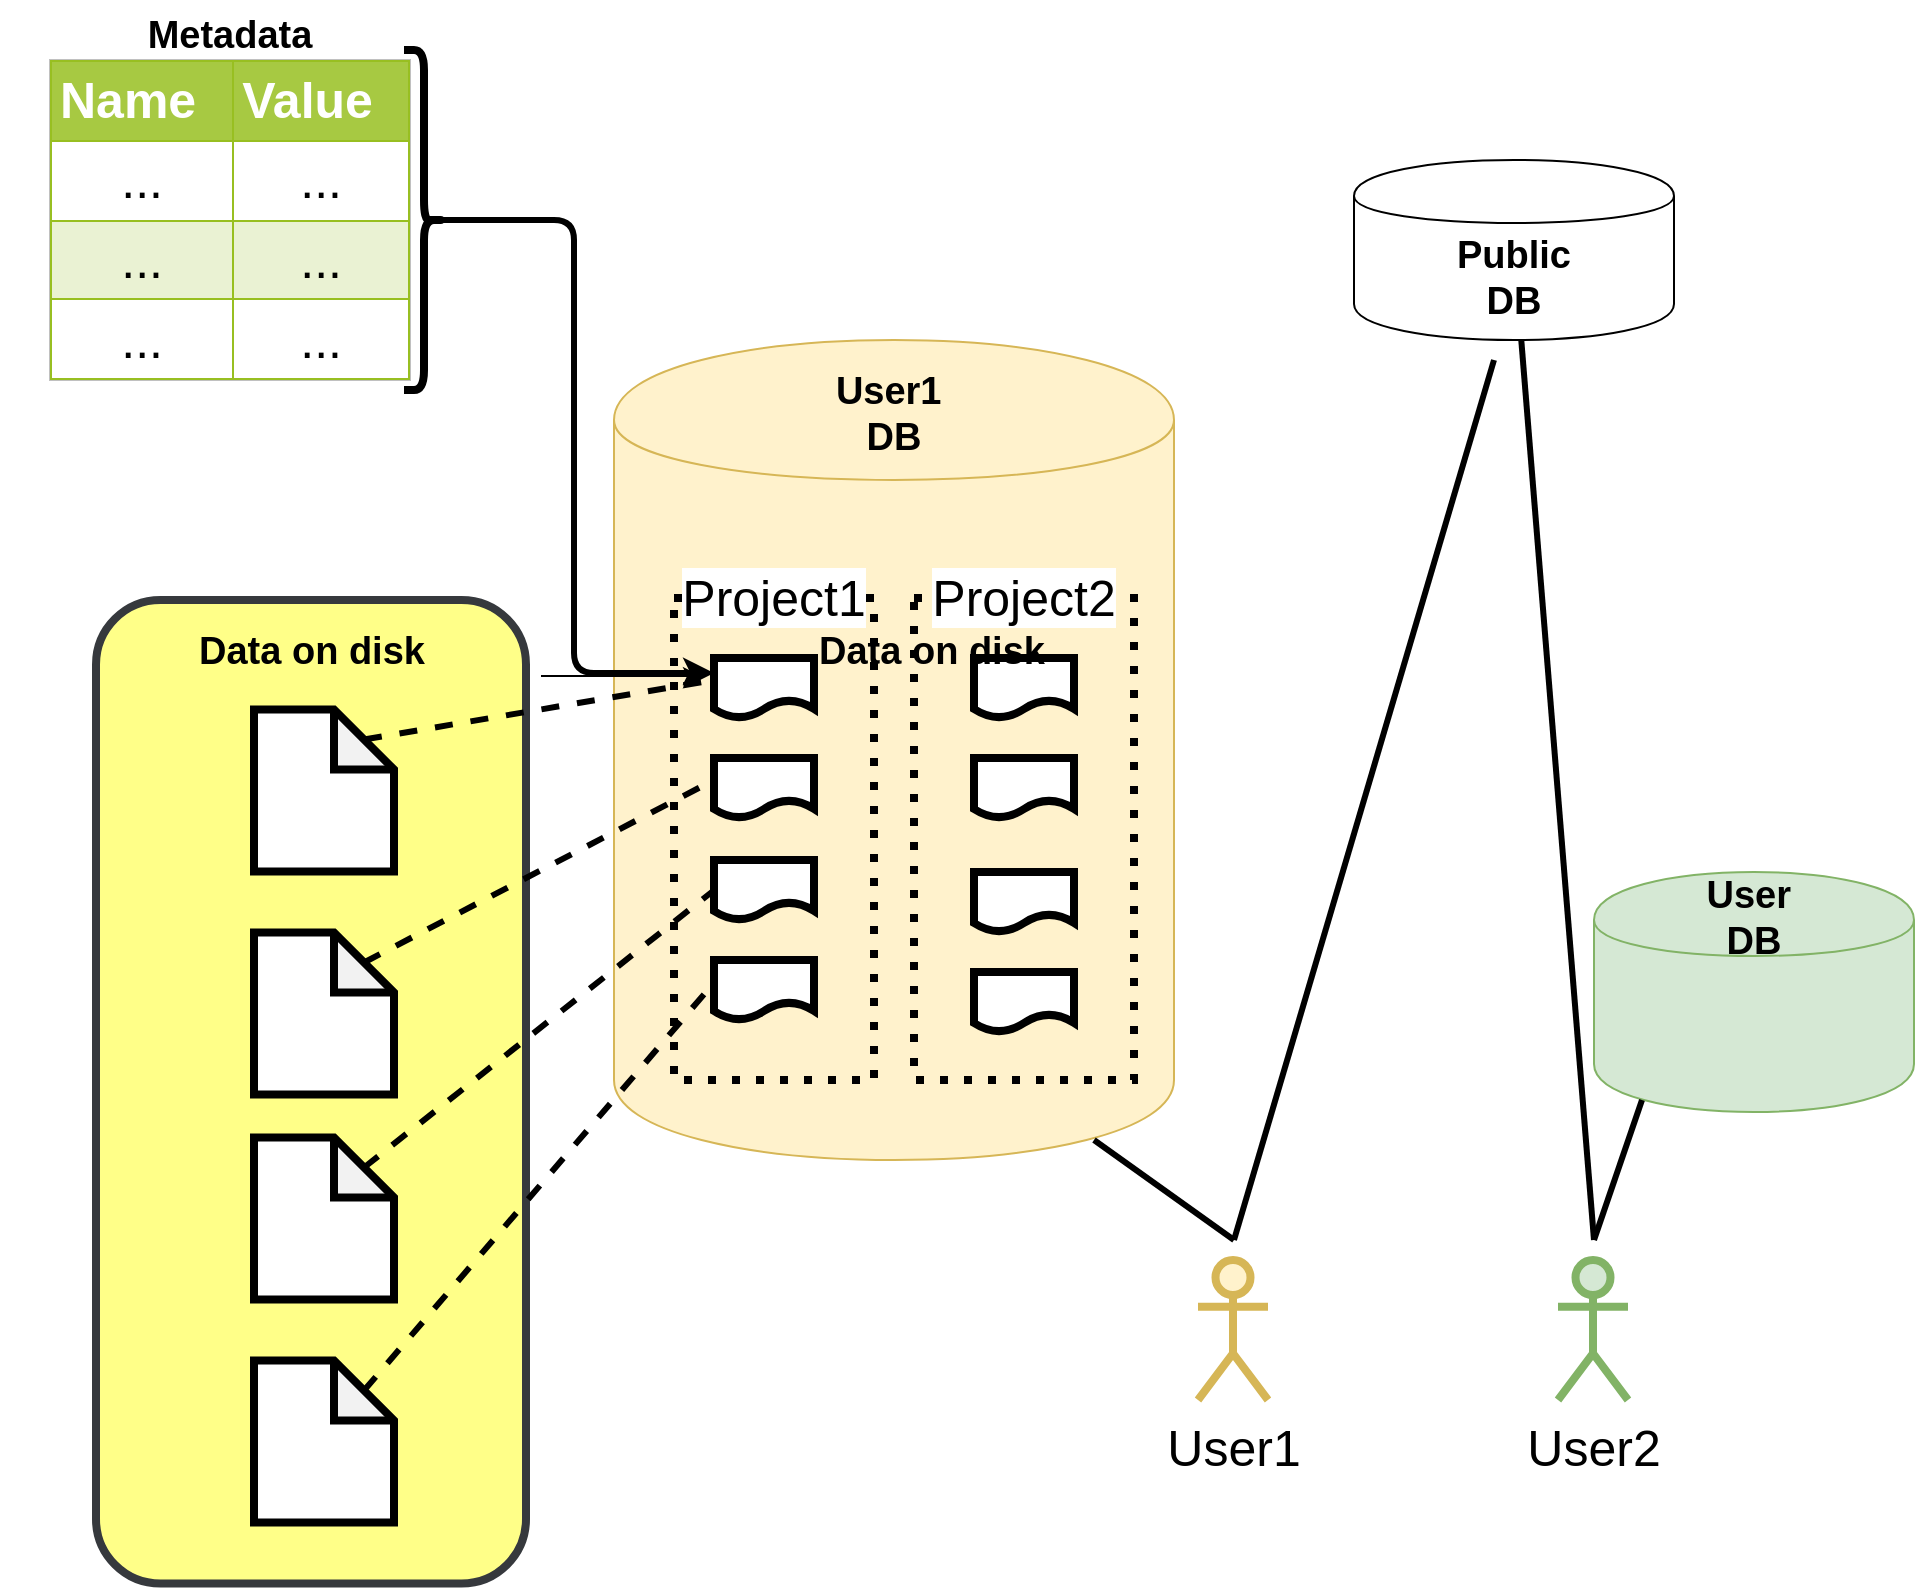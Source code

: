 <mxfile version="14.4.8" type="device" pages="5"><diagram id="pFUH5sfrFSi3jEBHsSWP" name="Page-1"><mxGraphModel dx="2272" dy="1845" grid="1" gridSize="10" guides="1" tooltips="1" connect="1" arrows="1" fold="1" page="1" pageScale="1" pageWidth="850" pageHeight="1100" math="0" shadow="0"><root><mxCell id="0"/><mxCell id="1" parent="0"/><mxCell id="JYmhyzFalZ3TnLpanNCx-44" value="" style="rounded=1;whiteSpace=wrap;html=1;labelBackgroundColor=#ffffff;strokeWidth=4;fontSize=25;align=center;fillColor=#ffff88;strokeColor=#36393d;" parent="1" vertex="1"><mxGeometry x="-199" y="190" width="215" height="491.75" as="geometry"/></mxCell><mxCell id="JYmhyzFalZ3TnLpanNCx-2" value="" style="shape=cylinder;whiteSpace=wrap;html=1;boundedLbl=1;backgroundOutline=1;fillColor=#fff2cc;strokeColor=#d6b656;fontSize=19;fontStyle=1" parent="1" vertex="1"><mxGeometry x="60" y="60" width="280" height="410" as="geometry"/></mxCell><mxCell id="JYmhyzFalZ3TnLpanNCx-16" value="" style="rounded=0;whiteSpace=wrap;html=1;labelBackgroundColor=#ffffff;strokeColor=#000000;strokeWidth=4;fontSize=19;align=center;dashed=1;fillColor=none;dashPattern=1 2;" parent="1" vertex="1"><mxGeometry x="90" y="189" width="100" height="241" as="geometry"/></mxCell><mxCell id="JYmhyzFalZ3TnLpanNCx-1" value="Actor" style="shape=umlActor;verticalLabelPosition=bottom;labelBackgroundColor=#ffffff;verticalAlign=top;html=1;outlineConnect=0;strokeWidth=4;fillColor=#fff2cc;strokeColor=#d6b656;" parent="1" vertex="1"><mxGeometry x="352" y="520" width="35" height="70" as="geometry"/></mxCell><mxCell id="JYmhyzFalZ3TnLpanNCx-5" value="User1" style="text;html=1;strokeColor=none;fillColor=none;align=center;verticalAlign=middle;whiteSpace=wrap;rounded=0;fontSize=25;labelBackgroundColor=#ffffff;" parent="1" vertex="1"><mxGeometry x="350" y="603" width="40" height="20" as="geometry"/></mxCell><mxCell id="JYmhyzFalZ3TnLpanNCx-8" value="Actor" style="shape=umlActor;verticalLabelPosition=bottom;labelBackgroundColor=#ffffff;verticalAlign=top;html=1;outlineConnect=0;strokeWidth=4;strokeColor=#82b366;fillColor=#d5e8d4;" parent="1" vertex="1"><mxGeometry x="532" y="520" width="35" height="70" as="geometry"/></mxCell><mxCell id="JYmhyzFalZ3TnLpanNCx-9" value="User2" style="text;html=1;strokeColor=none;fillColor=none;align=center;verticalAlign=middle;whiteSpace=wrap;rounded=0;fontSize=25;labelBackgroundColor=#ffffff;" parent="1" vertex="1"><mxGeometry x="530" y="603" width="40" height="20" as="geometry"/></mxCell><mxCell id="JYmhyzFalZ3TnLpanNCx-11" value="Public&lt;br&gt;DB" style="shape=cylinder;whiteSpace=wrap;html=1;boundedLbl=1;backgroundOutline=1;fontSize=19;fontStyle=1" parent="1" vertex="1"><mxGeometry x="430" y="-30" width="160" height="90" as="geometry"/></mxCell><mxCell id="JYmhyzFalZ3TnLpanNCx-12" value="" style="shape=document;whiteSpace=wrap;html=1;boundedLbl=1;labelBackgroundColor=#ffffff;strokeColor=#000000;strokeWidth=4;fontSize=19;" parent="1" vertex="1"><mxGeometry x="110" y="320" width="50" height="30" as="geometry"/></mxCell><mxCell id="JYmhyzFalZ3TnLpanNCx-13" value="&lt;meta http-equiv=&quot;content-type&quot; content=&quot;text/html; charset=utf-8&quot;&gt;&lt;span style=&quot;font-family: Helvetica; font-size: 19px; font-style: normal; font-variant-ligatures: normal; font-variant-caps: normal; font-weight: 700; letter-spacing: normal; orphans: 2; text-indent: 0px; text-transform: none; widows: 2; word-spacing: 0px; -webkit-text-stroke-width: 0px; text-decoration-style: initial; text-decoration-color: initial; float: none; display: inline !important;&quot;&gt;User1&lt;span&gt;&amp;nbsp;&lt;/span&gt;&lt;/span&gt;&lt;br style=&quot;font-family: Helvetica; font-size: 19px; font-style: normal; font-variant-ligatures: normal; font-variant-caps: normal; font-weight: 700; letter-spacing: normal; orphans: 2; text-indent: 0px; text-transform: none; widows: 2; word-spacing: 0px; -webkit-text-stroke-width: 0px; text-decoration-style: initial; text-decoration-color: initial;&quot;&gt;&lt;span style=&quot;font-family: Helvetica; font-size: 19px; font-style: normal; font-variant-ligatures: normal; font-variant-caps: normal; font-weight: 700; letter-spacing: normal; orphans: 2; text-indent: 0px; text-transform: none; widows: 2; word-spacing: 0px; -webkit-text-stroke-width: 0px; text-decoration-style: initial; text-decoration-color: initial; float: none; display: inline !important;&quot;&gt;DB&lt;/span&gt;" style="text;whiteSpace=wrap;html=1;fontSize=19;align=center;" parent="1" vertex="1"><mxGeometry x="160" y="68" width="80" height="60" as="geometry"/></mxCell><mxCell id="JYmhyzFalZ3TnLpanNCx-14" value="" style="shape=cylinder;whiteSpace=wrap;html=1;boundedLbl=1;backgroundOutline=1;fillColor=#d5e8d4;strokeColor=#82b366;fontSize=19;fontStyle=1" parent="1" vertex="1"><mxGeometry x="550" y="326" width="160" height="120" as="geometry"/></mxCell><mxCell id="JYmhyzFalZ3TnLpanNCx-15" value="&lt;span style=&quot;font-family: &amp;#34;helvetica&amp;#34; ; font-size: 19px ; font-style: normal ; font-weight: 700 ; letter-spacing: normal ; text-indent: 0px ; text-transform: none ; word-spacing: 0px ; float: none ; display: inline&quot;&gt;User&lt;span&gt;&amp;nbsp;&lt;/span&gt;&lt;/span&gt;&lt;br style=&quot;font-family: &amp;#34;helvetica&amp;#34; ; font-size: 19px ; font-style: normal ; font-weight: 700 ; letter-spacing: normal ; text-indent: 0px ; text-transform: none ; word-spacing: 0px&quot;&gt;&lt;span style=&quot;font-family: &amp;#34;helvetica&amp;#34; ; font-size: 19px ; font-style: normal ; font-weight: 700 ; letter-spacing: normal ; text-indent: 0px ; text-transform: none ; word-spacing: 0px ; float: none ; display: inline&quot;&gt;DB&lt;/span&gt;" style="text;whiteSpace=wrap;html=1;fontSize=19;align=center;" parent="1" vertex="1"><mxGeometry x="590" y="320" width="80" height="60" as="geometry"/></mxCell><mxCell id="JYmhyzFalZ3TnLpanNCx-17" value="" style="shape=document;whiteSpace=wrap;html=1;boundedLbl=1;labelBackgroundColor=#ffffff;strokeColor=#000000;strokeWidth=4;fontSize=19;" parent="1" vertex="1"><mxGeometry x="110" y="370" width="50" height="30" as="geometry"/></mxCell><mxCell id="JYmhyzFalZ3TnLpanNCx-18" value="" style="shape=document;whiteSpace=wrap;html=1;boundedLbl=1;labelBackgroundColor=#ffffff;strokeColor=#000000;strokeWidth=4;fontSize=19;" parent="1" vertex="1"><mxGeometry x="110" y="219" width="50" height="30" as="geometry"/></mxCell><mxCell id="JYmhyzFalZ3TnLpanNCx-19" value="" style="shape=document;whiteSpace=wrap;html=1;boundedLbl=1;labelBackgroundColor=#ffffff;strokeColor=#000000;strokeWidth=4;fontSize=19;" parent="1" vertex="1"><mxGeometry x="110" y="269" width="50" height="30" as="geometry"/></mxCell><mxCell id="JYmhyzFalZ3TnLpanNCx-20" value="Project1" style="text;html=1;strokeColor=none;fillColor=none;align=center;verticalAlign=middle;whiteSpace=wrap;rounded=0;dashed=1;labelBackgroundColor=#ffffff;fontSize=25;" parent="1" vertex="1"><mxGeometry x="120" y="178" width="40" height="20" as="geometry"/></mxCell><mxCell id="JYmhyzFalZ3TnLpanNCx-21" value="" style="rounded=0;whiteSpace=wrap;html=1;labelBackgroundColor=#ffffff;strokeColor=#000000;strokeWidth=4;fontSize=19;align=center;dashed=1;fillColor=none;dashPattern=1 2;" parent="1" vertex="1"><mxGeometry x="210" y="189" width="110" height="241" as="geometry"/></mxCell><mxCell id="JYmhyzFalZ3TnLpanNCx-22" value="" style="shape=document;whiteSpace=wrap;html=1;boundedLbl=1;labelBackgroundColor=#ffffff;strokeColor=#000000;strokeWidth=4;fontSize=19;" parent="1" vertex="1"><mxGeometry x="240" y="326" width="50" height="30" as="geometry"/></mxCell><mxCell id="JYmhyzFalZ3TnLpanNCx-23" value="" style="shape=document;whiteSpace=wrap;html=1;boundedLbl=1;labelBackgroundColor=#ffffff;strokeColor=#000000;strokeWidth=4;fontSize=19;" parent="1" vertex="1"><mxGeometry x="240" y="376" width="50" height="30" as="geometry"/></mxCell><mxCell id="JYmhyzFalZ3TnLpanNCx-24" value="" style="shape=document;whiteSpace=wrap;html=1;boundedLbl=1;labelBackgroundColor=#ffffff;strokeColor=#000000;strokeWidth=4;fontSize=19;" parent="1" vertex="1"><mxGeometry x="240" y="219" width="50" height="30" as="geometry"/></mxCell><mxCell id="JYmhyzFalZ3TnLpanNCx-25" value="" style="shape=document;whiteSpace=wrap;html=1;boundedLbl=1;labelBackgroundColor=#ffffff;strokeColor=#000000;strokeWidth=4;fontSize=19;" parent="1" vertex="1"><mxGeometry x="240" y="269" width="50" height="30" as="geometry"/></mxCell><mxCell id="JYmhyzFalZ3TnLpanNCx-26" value="Project2" style="text;html=1;strokeColor=none;fillColor=none;align=center;verticalAlign=middle;whiteSpace=wrap;rounded=0;dashed=1;labelBackgroundColor=#ffffff;fontSize=25;" parent="1" vertex="1"><mxGeometry x="245" y="178" width="40" height="20" as="geometry"/></mxCell><mxCell id="JYmhyzFalZ3TnLpanNCx-31" value="" style="endArrow=none;html=1;fontSize=25;entryX=0.15;entryY=0.95;entryDx=0;entryDy=0;entryPerimeter=0;strokeWidth=3;" parent="1" target="JYmhyzFalZ3TnLpanNCx-14" edge="1"><mxGeometry width="50" height="50" relative="1" as="geometry"><mxPoint x="550" y="510" as="sourcePoint"/><mxPoint x="610" y="460" as="targetPoint"/></mxGeometry></mxCell><mxCell id="JYmhyzFalZ3TnLpanNCx-32" value="" style="endArrow=none;html=1;fontSize=25;strokeWidth=3;" parent="1" target="JYmhyzFalZ3TnLpanNCx-11" edge="1"><mxGeometry width="50" height="50" relative="1" as="geometry"><mxPoint x="550" y="510" as="sourcePoint"/><mxPoint x="584" y="450" as="targetPoint"/></mxGeometry></mxCell><mxCell id="JYmhyzFalZ3TnLpanNCx-33" value="" style="endArrow=none;html=1;fontSize=25;strokeWidth=3;" parent="1" edge="1"><mxGeometry width="50" height="50" relative="1" as="geometry"><mxPoint x="370" y="510" as="sourcePoint"/><mxPoint x="299.996" y="460" as="targetPoint"/></mxGeometry></mxCell><mxCell id="JYmhyzFalZ3TnLpanNCx-34" value="" style="endArrow=none;html=1;fontSize=25;strokeWidth=3;" parent="1" edge="1"><mxGeometry width="50" height="50" relative="1" as="geometry"><mxPoint x="370" y="510" as="sourcePoint"/><mxPoint x="500" y="70" as="targetPoint"/></mxGeometry></mxCell><mxCell id="JYmhyzFalZ3TnLpanNCx-35" value="" style="shape=note;whiteSpace=wrap;html=1;backgroundOutline=1;darkOpacity=0.05;labelBackgroundColor=#ffffff;strokeWidth=4;fontSize=25;align=center;" parent="1" vertex="1"><mxGeometry x="-120" y="244.75" width="70" height="81" as="geometry"/></mxCell><mxCell id="JYmhyzFalZ3TnLpanNCx-36" value="" style="shape=note;whiteSpace=wrap;html=1;backgroundOutline=1;darkOpacity=0.05;labelBackgroundColor=#ffffff;strokeWidth=4;fontSize=25;align=center;" parent="1" vertex="1"><mxGeometry x="-120" y="356.25" width="70" height="81" as="geometry"/></mxCell><mxCell id="JYmhyzFalZ3TnLpanNCx-38" value="" style="shape=note;whiteSpace=wrap;html=1;backgroundOutline=1;darkOpacity=0.05;labelBackgroundColor=#ffffff;strokeWidth=4;fontSize=25;align=center;" parent="1" vertex="1"><mxGeometry x="-120" y="458.75" width="70" height="81" as="geometry"/></mxCell><mxCell id="JYmhyzFalZ3TnLpanNCx-39" value="" style="shape=note;whiteSpace=wrap;html=1;backgroundOutline=1;darkOpacity=0.05;labelBackgroundColor=#ffffff;strokeWidth=4;fontSize=25;align=center;" parent="1" vertex="1"><mxGeometry x="-120" y="570.25" width="70" height="81" as="geometry"/></mxCell><mxCell id="JYmhyzFalZ3TnLpanNCx-40" value="" style="endArrow=none;dashed=1;html=1;strokeWidth=3;fontSize=25;exitX=0;exitY=0;exitDx=55;exitDy=15;exitPerimeter=0;" parent="1" source="JYmhyzFalZ3TnLpanNCx-35" edge="1"><mxGeometry width="50" height="50" relative="1" as="geometry"><mxPoint x="60" y="280" as="sourcePoint"/><mxPoint x="110" y="230" as="targetPoint"/></mxGeometry></mxCell><mxCell id="JYmhyzFalZ3TnLpanNCx-41" value="" style="endArrow=none;dashed=1;html=1;strokeWidth=3;fontSize=25;exitX=0;exitY=0;exitDx=55;exitDy=15;exitPerimeter=0;" parent="1" source="JYmhyzFalZ3TnLpanNCx-36" edge="1"><mxGeometry width="50" height="50" relative="1" as="geometry"><mxPoint x="-65" y="309.75" as="sourcePoint"/><mxPoint x="110" y="280" as="targetPoint"/></mxGeometry></mxCell><mxCell id="JYmhyzFalZ3TnLpanNCx-42" value="" style="endArrow=none;dashed=1;html=1;strokeWidth=3;fontSize=25;exitX=0;exitY=0;exitDx=55;exitDy=15;exitPerimeter=0;" parent="1" source="JYmhyzFalZ3TnLpanNCx-38" edge="1"><mxGeometry width="50" height="50" relative="1" as="geometry"><mxPoint x="-65" y="364.87" as="sourcePoint"/><mxPoint x="110" y="335.12" as="targetPoint"/></mxGeometry></mxCell><mxCell id="JYmhyzFalZ3TnLpanNCx-43" value="" style="endArrow=none;dashed=1;html=1;strokeWidth=3;fontSize=25;exitX=0;exitY=0;exitDx=55;exitDy=15;exitPerimeter=0;" parent="1" source="JYmhyzFalZ3TnLpanNCx-39" edge="1"><mxGeometry width="50" height="50" relative="1" as="geometry"><mxPoint x="-65" y="520" as="sourcePoint"/><mxPoint x="110" y="381.37" as="targetPoint"/></mxGeometry></mxCell><mxCell id="_WVEHS-K_0y0iVZOoLpO-2" value="" style="edgeStyle=orthogonalEdgeStyle;rounded=0;orthogonalLoop=1;jettySize=auto;html=1;" parent="1" source="JYmhyzFalZ3TnLpanNCx-45" target="_WVEHS-K_0y0iVZOoLpO-1" edge="1"><mxGeometry relative="1" as="geometry"/></mxCell><mxCell id="JYmhyzFalZ3TnLpanNCx-45" value="&lt;font face=&quot;helvetica&quot;&gt;&lt;b&gt;Data on disk&lt;/b&gt;&lt;/font&gt;" style="text;whiteSpace=wrap;html=1;fontSize=19;align=center;" parent="1" vertex="1"><mxGeometry x="-206.5" y="198" width="230" height="60" as="geometry"/></mxCell><mxCell id="_WVEHS-K_0y0iVZOoLpO-1" value="&lt;font face=&quot;helvetica&quot;&gt;&lt;b&gt;Data on disk&lt;/b&gt;&lt;/font&gt;" style="text;whiteSpace=wrap;html=1;fontSize=19;align=center;" parent="1" vertex="1"><mxGeometry x="103.5" y="198" width="230" height="60" as="geometry"/></mxCell><mxCell id="JYmhyzFalZ3TnLpanNCx-54" value="&lt;table border=&quot;1&quot; width=&quot;100%&quot; cellpadding=&quot;4&quot; style=&quot;width: 100% ; height: 100% ; border-collapse: collapse&quot;&gt;&lt;tbody&gt;&lt;tr style=&quot;background-color: #a7c942 ; color: #ffffff ; border: 1px solid #98bf21&quot;&gt;&lt;th align=&quot;left&quot;&gt;Name&lt;/th&gt;&lt;th align=&quot;left&quot;&gt;Value&lt;/th&gt;&lt;/tr&gt;&lt;tr style=&quot;border: 1px solid #98bf21&quot;&gt;&lt;td&gt;...&lt;/td&gt;&lt;td&gt;...&lt;/td&gt;&lt;/tr&gt;&lt;tr style=&quot;background-color: #eaf2d3 ; border: 1px solid #98bf21&quot;&gt;&lt;td&gt;...&lt;/td&gt;&lt;td&gt;...&lt;/td&gt;&lt;/tr&gt;&lt;tr style=&quot;border: 1px solid #98bf21&quot;&gt;&lt;td&gt;...&lt;/td&gt;&lt;td&gt;...&lt;/td&gt;&lt;/tr&gt;&lt;/tbody&gt;&lt;/table&gt;" style="text;html=1;strokeColor=#c0c0c0;fillColor=#ffffff;overflow=fill;rounded=0;labelBackgroundColor=#ffffff;fontSize=25;align=center;" parent="1" vertex="1"><mxGeometry x="-222" y="-80" width="180" height="160" as="geometry"/></mxCell><mxCell id="JYmhyzFalZ3TnLpanNCx-55" value="" style="shape=curlyBracket;whiteSpace=wrap;html=1;rounded=1;labelBackgroundColor=#ffffff;strokeColor=#000000;strokeWidth=4;fillColor=none;fontSize=25;align=center;rotation=-180;" parent="1" vertex="1"><mxGeometry x="-45" y="-85" width="20" height="170" as="geometry"/></mxCell><mxCell id="JYmhyzFalZ3TnLpanNCx-57" value="&lt;font face=&quot;helvetica&quot;&gt;&lt;b&gt;Metadata&lt;/b&gt;&lt;/font&gt;" style="text;whiteSpace=wrap;html=1;fontSize=19;align=center;" parent="1" vertex="1"><mxGeometry x="-247" y="-110" width="230" height="60" as="geometry"/></mxCell><mxCell id="JYmhyzFalZ3TnLpanNCx-58" value="" style="edgeStyle=elbowEdgeStyle;elbow=horizontal;endArrow=classic;html=1;strokeWidth=3;fontSize=25;entryX=0;entryY=0.25;entryDx=0;entryDy=0;" parent="1" target="JYmhyzFalZ3TnLpanNCx-18" edge="1"><mxGeometry width="50" height="50" relative="1" as="geometry"><mxPoint x="-30" as="sourcePoint"/><mxPoint y="90" as="targetPoint"/><Array as="points"><mxPoint x="40" y="110"/></Array></mxGeometry></mxCell></root></mxGraphModel></diagram><diagram id="wo2cin4YdirM5AhFNkSJ" name="Page-2"><mxGraphModel dx="1422" dy="745" grid="1" gridSize="10" guides="1" tooltips="1" connect="1" arrows="1" fold="1" page="1" pageScale="1" pageWidth="850" pageHeight="1100" math="0" shadow="0"><root><mxCell id="B5dne9ekdRzCAnLmST3p-0"/><mxCell id="B5dne9ekdRzCAnLmST3p-1" parent="B5dne9ekdRzCAnLmST3p-0"/><mxCell id="B5dne9ekdRzCAnLmST3p-2" value="Datalayer" style="ellipse;whiteSpace=wrap;html=1;aspect=fixed;labelBackgroundColor=none;strokeColor=none;strokeWidth=4;fillColor=#d5e8d4;fontSize=25;align=center;gradientColor=#97d077;fontColor=#000000;" parent="B5dne9ekdRzCAnLmST3p-1" vertex="1"><mxGeometry x="280" y="300" width="160" height="160" as="geometry"/></mxCell><mxCell id="B5dne9ekdRzCAnLmST3p-5" value="" style="verticalLabelPosition=bottom;verticalAlign=top;html=1;shape=mxgraph.basic.partConcEllipse;startAngle=0.566;endAngle=0.942;arcWidth=0.49;labelBackgroundColor=none;strokeColor=#d6b656;strokeWidth=4;fillColor=#fff2cc;fontSize=25;align=center;gradientColor=#ffd966;" parent="B5dne9ekdRzCAnLmST3p-1" vertex="1"><mxGeometry x="205" y="220" width="310" height="320" as="geometry"/></mxCell><mxCell id="B5dne9ekdRzCAnLmST3p-7" value="" style="verticalLabelPosition=bottom;verticalAlign=top;html=1;shape=mxgraph.basic.partConcEllipse;startAngle=0.687;endAngle=0.951;arcWidth=0.49;labelBackgroundColor=none;strokeColor=#996185;strokeWidth=4;fillColor=#e6d0de;fontSize=25;align=center;gradientColor=#d5739d;rotation=-140;" parent="B5dne9ekdRzCAnLmST3p-1" vertex="1"><mxGeometry x="205" y="220" width="310" height="320" as="geometry"/></mxCell><mxCell id="B5dne9ekdRzCAnLmST3p-8" value="" style="verticalLabelPosition=bottom;verticalAlign=top;html=1;shape=mxgraph.basic.partConcEllipse;startAngle=0.57;endAngle=0.756;arcWidth=0.49;labelBackgroundColor=none;strokeColor=none;strokeWidth=4;fillColor=#d5e8d4;fontSize=25;align=center;gradientColor=#97d077;rotation=135;" parent="B5dne9ekdRzCAnLmST3p-1" vertex="1"><mxGeometry x="207" y="221" width="310" height="320" as="geometry"/></mxCell><mxCell id="B5dne9ekdRzCAnLmST3p-9" value="" style="verticalLabelPosition=bottom;verticalAlign=top;html=1;shape=mxgraph.basic.partConcEllipse;startAngle=0.591;endAngle=0.762;arcWidth=0.49;labelBackgroundColor=none;strokeColor=#666666;strokeWidth=4;fillColor=#f5f5f5;fontSize=25;align=center;gradientColor=#b3b3b3;rotation=-165;" parent="B5dne9ekdRzCAnLmST3p-1" vertex="1"><mxGeometry x="205" y="220" width="310" height="320" as="geometry"/></mxCell><mxCell id="B5dne9ekdRzCAnLmST3p-10" value="Simulation" style="text;html=1;strokeColor=none;fillColor=none;align=center;verticalAlign=middle;whiteSpace=wrap;rounded=0;labelBackgroundColor=none;fontSize=25;fontColor=#000000;rotation=-90;" parent="B5dne9ekdRzCAnLmST3p-1" vertex="1"><mxGeometry x="230" y="371" width="40" height="20" as="geometry"/></mxCell><mxCell id="B5dne9ekdRzCAnLmST3p-11" value="Measurements" style="text;html=1;strokeColor=none;fillColor=none;align=center;verticalAlign=middle;whiteSpace=wrap;rounded=0;labelBackgroundColor=none;fontSize=25;fontColor=#000000;rotation=-30;" parent="B5dne9ekdRzCAnLmST3p-1" vertex="1"><mxGeometry x="380" y="470" width="40" height="20" as="geometry"/></mxCell><mxCell id="B5dne9ekdRzCAnLmST3p-12" value="Analysis" style="text;html=1;strokeColor=none;fillColor=none;align=center;verticalAlign=middle;whiteSpace=wrap;rounded=0;labelBackgroundColor=none;fontSize=25;fontColor=#000000;rotation=60;" parent="B5dne9ekdRzCAnLmST3p-1" vertex="1"><mxGeometry x="458" y="343" width="40" height="20" as="geometry"/></mxCell><mxCell id="B5dne9ekdRzCAnLmST3p-13" value="Application" style="shape=hexagon;perimeter=hexagonPerimeter2;whiteSpace=wrap;html=1;labelBackgroundColor=none;strokeColor=#36393d;strokeWidth=4;fillColor=#cce5ff;fontSize=25;align=center;" parent="B5dne9ekdRzCAnLmST3p-1" vertex="1"><mxGeometry x="274.5" y="770" width="175" height="90" as="geometry"/></mxCell><mxCell id="B5dne9ekdRzCAnLmST3p-16" value="OpenFOAM" style="shape=dataStorage;whiteSpace=wrap;html=1;labelBackgroundColor=none;strokeColor=none;strokeWidth=4;fillColor=#9C947C;fontSize=25;align=center;size=0.022;rotation=55;" parent="B5dne9ekdRzCAnLmST3p-1" vertex="1"><mxGeometry x="125.24" y="136.36" width="189" height="80" as="geometry"/></mxCell><mxCell id="B5dne9ekdRzCAnLmST3p-17" value="LSM" style="shape=dataStorage;whiteSpace=wrap;html=1;labelBackgroundColor=none;strokeColor=none;strokeWidth=4;fillColor=#CCCC00;fontSize=25;align=center;size=0.029;rotation=0;" parent="B5dne9ekdRzCAnLmST3p-1" vertex="1"><mxGeometry x="70" y="340" width="139" height="80" as="geometry"/></mxCell><mxCell id="B5dne9ekdRzCAnLmST3p-18" value="Meteorology" style="shape=dataStorage;whiteSpace=wrap;html=1;labelBackgroundColor=none;strokeColor=none;strokeWidth=4;fillColor=#f8cecc;fontSize=25;align=center;size=0.035;rotation=-145;" parent="B5dne9ekdRzCAnLmST3p-1" vertex="1"><mxGeometry x="467.31" y="474.38" width="165" height="80" as="geometry"/></mxCell><mxCell id="B5dne9ekdRzCAnLmST3p-20" value="GIS" style="shape=dataStorage;whiteSpace=wrap;html=1;labelBackgroundColor=none;strokeColor=none;strokeWidth=4;fillColor=#f8cecc;fontSize=25;align=center;size=0.056;rotation=-100;" parent="B5dne9ekdRzCAnLmST3p-1" vertex="1"><mxGeometry x="345" y="532" width="80" height="80" as="geometry"/></mxCell><mxCell id="B5dne9ekdRzCAnLmST3p-22" value="" style="shape=flexArrow;endArrow=classic;startArrow=classic;html=1;strokeWidth=3;fontSize=25;fontColor=#000000;" parent="B5dne9ekdRzCAnLmST3p-1" edge="1"><mxGeometry width="50" height="50" relative="1" as="geometry"><mxPoint x="359.5" y="760" as="sourcePoint"/><mxPoint x="359.5" y="640" as="targetPoint"/></mxGeometry></mxCell></root></mxGraphModel></diagram><diagram id="kmdaERY6_bAFdEarm0oz" name="Page-3"><mxGraphModel dx="1422" dy="745" grid="1" gridSize="10" guides="1" tooltips="1" connect="1" arrows="1" fold="1" page="1" pageScale="1" pageWidth="850" pageHeight="1100" math="0" shadow="0"><root><mxCell id="B3vIqglFSibr61OyQ35o-0"/><mxCell id="B3vIqglFSibr61OyQ35o-1" parent="B3vIqglFSibr61OyQ35o-0"/><mxCell id="5h01Tmk3H9b-XVBIoOHk-0" value="" style="shape=cylinder;whiteSpace=wrap;html=1;boundedLbl=1;backgroundOutline=1;fillColor=#fff2cc;strokeColor=#d6b656;fontSize=19;fontStyle=1" parent="B3vIqglFSibr61OyQ35o-1" vertex="1"><mxGeometry x="33" y="60" width="370" height="550" as="geometry"/></mxCell><mxCell id="M47XaRTxVyUcyZbgzokr-0" value="" style="shape=document;whiteSpace=wrap;html=1;boundedLbl=1;labelBackgroundColor=#ffffff;strokeColor=#000000;strokeWidth=4;fontSize=19;size=0.132;" parent="B3vIqglFSibr61OyQ35o-1" vertex="1"><mxGeometry x="60" y="150" width="310" height="300" as="geometry"/></mxCell><mxCell id="KC7e5nAmmyHjwx2qRkra-0" value="&lt;table border=&quot;1&quot; width=&quot;100%&quot; cellpadding=&quot;4&quot; style=&quot;width: 100% ; height: 100% ; border-collapse: collapse&quot;&gt;&lt;tbody&gt;&lt;tr style=&quot;background-color: #a7c942 ; color: #ffffff ; border: 1px solid #98bf21&quot;&gt;&lt;th align=&quot;left&quot;&gt;&lt;br&gt;&lt;/th&gt;&lt;th align=&quot;left&quot;&gt;&lt;/th&gt;&lt;/tr&gt;&lt;tr style=&quot;border: 1px solid #98bf21&quot;&gt;&lt;td&gt;projectName&lt;/td&gt;&lt;td&gt;str&lt;/td&gt;&lt;/tr&gt;&lt;tr style=&quot;background-color: #eaf2d3 ; border: 1px solid #98bf21&quot;&gt;&lt;td&gt;type&lt;/td&gt;&lt;td&gt;str&lt;/td&gt;&lt;/tr&gt;&lt;tr style=&quot;border: 1px solid #98bf21&quot;&gt;&lt;td&gt;resource&lt;/td&gt;&lt;td&gt;path-to-data&lt;/td&gt;&lt;/tr&gt;&lt;tr&gt;&lt;td&gt;dataFormat&lt;/td&gt;&lt;td&gt;see list&lt;/td&gt;&lt;/tr&gt;&lt;tr&gt;&lt;td&gt;desc&lt;/td&gt;&lt;td&gt;{JSON data}&lt;/td&gt;&lt;/tr&gt;&lt;/tbody&gt;&lt;/table&gt;" style="text;html=1;strokeColor=#c0c0c0;fillColor=#ffffff;overflow=fill;rounded=0;labelBackgroundColor=#ffffff;fontSize=25;align=center;" parent="B3vIqglFSibr61OyQ35o-1" vertex="1"><mxGeometry x="63" y="152" width="303" height="240" as="geometry"/></mxCell><mxCell id="b8gMa20Sk0RPVQR1orp9-0" value="" style="shape=document;whiteSpace=wrap;html=1;boundedLbl=1;labelBackgroundColor=#ffffff;strokeColor=#000000;strokeWidth=4;fontSize=19;" parent="B3vIqglFSibr61OyQ35o-1" vertex="1"><mxGeometry x="193" y="461" width="50" height="30" as="geometry"/></mxCell><mxCell id="b8gMa20Sk0RPVQR1orp9-1" value="" style="shape=document;whiteSpace=wrap;html=1;boundedLbl=1;labelBackgroundColor=#ffffff;strokeColor=#000000;strokeWidth=4;fontSize=19;" parent="B3vIqglFSibr61OyQ35o-1" vertex="1"><mxGeometry x="193" y="511" width="50" height="30" as="geometry"/></mxCell><mxCell id="b8gMa20Sk0RPVQR1orp9-2" value="" style="shape=document;whiteSpace=wrap;html=1;boundedLbl=1;labelBackgroundColor=#ffffff;strokeColor=#000000;strokeWidth=4;fontSize=19;" parent="B3vIqglFSibr61OyQ35o-1" vertex="1"><mxGeometry x="193" y="561" width="50" height="30" as="geometry"/></mxCell><mxCell id="DRqZI2tce0jwJouEFclu-0" value="" style="rounded=1;whiteSpace=wrap;html=1;labelBackgroundColor=#ffffff;strokeWidth=4;fontSize=25;align=center;fillColor=#ffff88;strokeColor=#36393d;" parent="B3vIqglFSibr61OyQ35o-1" vertex="1"><mxGeometry x="467.5" y="250" width="215" height="491.75" as="geometry"/></mxCell><mxCell id="DRqZI2tce0jwJouEFclu-1" value="" style="shape=note;whiteSpace=wrap;html=1;backgroundOutline=1;darkOpacity=0.05;labelBackgroundColor=#ffffff;strokeWidth=4;fontSize=25;align=center;" parent="B3vIqglFSibr61OyQ35o-1" vertex="1"><mxGeometry x="546.5" y="304.75" width="70" height="81" as="geometry"/></mxCell><mxCell id="DRqZI2tce0jwJouEFclu-2" value="" style="shape=note;whiteSpace=wrap;html=1;backgroundOutline=1;darkOpacity=0.05;labelBackgroundColor=#ffffff;strokeWidth=4;fontSize=25;align=center;" parent="B3vIqglFSibr61OyQ35o-1" vertex="1"><mxGeometry x="546.5" y="416.25" width="70" height="81" as="geometry"/></mxCell><mxCell id="DRqZI2tce0jwJouEFclu-3" value="" style="shape=note;whiteSpace=wrap;html=1;backgroundOutline=1;darkOpacity=0.05;labelBackgroundColor=#ffffff;strokeWidth=4;fontSize=25;align=center;" parent="B3vIqglFSibr61OyQ35o-1" vertex="1"><mxGeometry x="546.5" y="518.75" width="70" height="81" as="geometry"/></mxCell><mxCell id="DRqZI2tce0jwJouEFclu-4" value="" style="shape=note;whiteSpace=wrap;html=1;backgroundOutline=1;darkOpacity=0.05;labelBackgroundColor=#ffffff;strokeWidth=4;fontSize=25;align=center;" parent="B3vIqglFSibr61OyQ35o-1" vertex="1"><mxGeometry x="546.5" y="630.25" width="70" height="81" as="geometry"/></mxCell><mxCell id="DRqZI2tce0jwJouEFclu-5" value="&lt;font face=&quot;helvetica&quot;&gt;&lt;b&gt;Data on disk&lt;/b&gt;&lt;/font&gt;" style="text;whiteSpace=wrap;html=1;fontSize=19;align=center;" parent="B3vIqglFSibr61OyQ35o-1" vertex="1"><mxGeometry x="460" y="258" width="230" height="60" as="geometry"/></mxCell><mxCell id="Q42koS1fgxNYcW9aMfIg-0" value="" style="endArrow=none;dashed=1;html=1;strokeWidth=3;fontSize=25;exitX=0;exitY=0;exitDx=55;exitDy=15;exitPerimeter=0;entryX=0;entryY=0.5;entryDx=0;entryDy=0;entryPerimeter=0;" parent="B3vIqglFSibr61OyQ35o-1" target="DRqZI2tce0jwJouEFclu-1" edge="1"><mxGeometry width="50" height="50" relative="1" as="geometry"><mxPoint x="360" y="302.88" as="sourcePoint"/><mxPoint x="535" y="273.13" as="targetPoint"/></mxGeometry></mxCell><mxCell id="Q42koS1fgxNYcW9aMfIg-1" value="" style="endArrow=none;dashed=1;html=1;strokeWidth=3;fontSize=25;exitX=1;exitY=0.5;exitDx=0;exitDy=0;entryX=0;entryY=0.5;entryDx=0;entryDy=0;entryPerimeter=0;" parent="B3vIqglFSibr61OyQ35o-1" source="b8gMa20Sk0RPVQR1orp9-0" target="DRqZI2tce0jwJouEFclu-2" edge="1"><mxGeometry width="50" height="50" relative="1" as="geometry"><mxPoint x="239" y="435.56" as="sourcePoint"/><mxPoint x="425.5" y="477.93" as="targetPoint"/></mxGeometry></mxCell><mxCell id="Q42koS1fgxNYcW9aMfIg-2" value="" style="endArrow=none;dashed=1;html=1;strokeWidth=3;fontSize=25;exitX=1;exitY=0.5;exitDx=0;exitDy=0;entryX=0;entryY=0.5;entryDx=0;entryDy=0;entryPerimeter=0;" parent="B3vIqglFSibr61OyQ35o-1" source="b8gMa20Sk0RPVQR1orp9-1" target="DRqZI2tce0jwJouEFclu-3" edge="1"><mxGeometry width="50" height="50" relative="1" as="geometry"><mxPoint x="243" y="480.0" as="sourcePoint"/><mxPoint x="429.5" y="522.37" as="targetPoint"/></mxGeometry></mxCell><mxCell id="Q42koS1fgxNYcW9aMfIg-3" value="" style="endArrow=none;dashed=1;html=1;strokeWidth=3;fontSize=25;exitX=1;exitY=0.25;exitDx=0;exitDy=0;entryX=0;entryY=0.5;entryDx=0;entryDy=0;entryPerimeter=0;" parent="B3vIqglFSibr61OyQ35o-1" source="b8gMa20Sk0RPVQR1orp9-2" target="DRqZI2tce0jwJouEFclu-4" edge="1"><mxGeometry width="50" height="50" relative="1" as="geometry"><mxPoint x="243" y="530.75" as="sourcePoint"/><mxPoint x="546.5" y="610" as="targetPoint"/></mxGeometry></mxCell><mxCell id="kVQxNTjsZqFnoqkaXt3b-0" value="&lt;span style=&quot;font-family: helvetica; font-size: 22px; font-style: normal; font-weight: 700; letter-spacing: normal; text-indent: 0px; text-transform: none; word-spacing: 0px; float: none; display: inline;&quot;&gt;User1&lt;span style=&quot;font-size: 22px;&quot;&gt;&amp;nbsp;&amp;nbsp;&lt;/span&gt;&lt;/span&gt;&lt;span style=&quot;font-family: helvetica; font-size: 22px; font-style: normal; font-weight: 700; letter-spacing: normal; text-indent: 0px; text-transform: none; word-spacing: 0px; float: none; display: inline;&quot;&gt;DB&lt;/span&gt;" style="text;whiteSpace=wrap;html=1;fontSize=22;align=center;" parent="B3vIqglFSibr61OyQ35o-1" vertex="1"><mxGeometry x="110" y="80" width="230" height="40" as="geometry"/></mxCell></root></mxGraphModel></diagram><diagram id="hu9yZlrhCuOtBki-gbFp" name="Page-4"><mxGraphModel dx="1422" dy="745" grid="1" gridSize="10" guides="1" tooltips="1" connect="1" arrows="1" fold="1" page="1" pageScale="1" pageWidth="850" pageHeight="1100" math="0" shadow="0"><root><mxCell id="8-wZZSoYuCyyO3TPTadH-0"/><mxCell id="8-wZZSoYuCyyO3TPTadH-1" parent="8-wZZSoYuCyyO3TPTadH-0"/><mxCell id="8-wZZSoYuCyyO3TPTadH-2" value="Datalayer" style="rounded=1;whiteSpace=wrap;html=1;fontSize=22;fillColor=#d5e8d4;strokeColor=#82b366;" parent="8-wZZSoYuCyyO3TPTadH-1" vertex="1"><mxGeometry x="20" y="181" width="820" height="70" as="geometry"/></mxCell><mxCell id="8-wZZSoYuCyyO3TPTadH-3" value="Cache" style="rounded=1;whiteSpace=wrap;html=1;fontSize=22;fillColor=#008a00;strokeColor=#330000;fontColor=#330000;strokeWidth=3;gradientColor=none;opacity=50;" parent="8-wZZSoYuCyyO3TPTadH-1" vertex="1"><mxGeometry x="83" y="196" width="145" height="40" as="geometry"/></mxCell><mxCell id="8-wZZSoYuCyyO3TPTadH-4" value="" style="shape=trapezoid;perimeter=trapezoidPerimeter;whiteSpace=wrap;html=1;strokeColor=#d6b656;strokeWidth=3;gradientColor=#ffd966;fontSize=22;rotation=-180;fillColor=#fff2cc;size=0.133;" parent="8-wZZSoYuCyyO3TPTadH-1" vertex="1"><mxGeometry x="167" y="251" width="359" height="70" as="geometry"/></mxCell><mxCell id="H9ovX-x0unNo1I48qaMo-0" value="" style="shape=trapezoid;perimeter=trapezoidPerimeter;whiteSpace=wrap;html=1;strokeColor=#996185;strokeWidth=3;gradientColor=#d5739d;fontSize=22;rotation=-180;fillColor=#e6d0de;size=0.133;" parent="8-wZZSoYuCyyO3TPTadH-1" vertex="1"><mxGeometry x="526" y="251" width="302" height="70" as="geometry"/></mxCell><mxCell id="l82tFYtDP2JMEDHGQvA_-0" value="Mongo DB" style="shape=cylinder;whiteSpace=wrap;html=1;boundedLbl=1;backgroundOutline=1;fontSize=19;fontStyle=1" parent="8-wZZSoYuCyyO3TPTadH-1" vertex="1"><mxGeometry x="360" y="21" width="160" height="90" as="geometry"/></mxCell><mxCell id="l82tFYtDP2JMEDHGQvA_-1" value="" style="shape=flexArrow;endArrow=classic;startArrow=classic;html=1;fontSize=22;fontColor=#330000;" parent="8-wZZSoYuCyyO3TPTadH-1" edge="1"><mxGeometry width="50" height="50" relative="1" as="geometry"><mxPoint x="440" y="181" as="sourcePoint"/><mxPoint x="440" y="111" as="targetPoint"/></mxGeometry></mxCell><mxCell id="l82tFYtDP2JMEDHGQvA_-4" value="&lt;span style=&quot;color: rgb(0, 0, 0);&quot;&gt;Measurements&lt;/span&gt;" style="text;html=1;strokeColor=none;fillColor=none;align=center;verticalAlign=middle;whiteSpace=wrap;rounded=0;fontSize=22;fontColor=#330000;labelBackgroundColor=none;" parent="8-wZZSoYuCyyO3TPTadH-1" vertex="1"><mxGeometry x="320" y="276" width="40" height="20" as="geometry"/></mxCell><mxCell id="l82tFYtDP2JMEDHGQvA_-5" value="&lt;span style=&quot;color: rgb(0, 0, 0);&quot;&gt;Simulations&lt;/span&gt;" style="text;html=1;strokeColor=none;fillColor=none;align=center;verticalAlign=middle;whiteSpace=wrap;rounded=0;fontSize=22;fontColor=#330000;labelBackgroundColor=none;labelBorderColor=none;" parent="8-wZZSoYuCyyO3TPTadH-1" vertex="1"><mxGeometry x="657" y="276" width="40" height="20" as="geometry"/></mxCell><mxCell id="3LslXGIto17wkalkKzJb-0" value="" style="shape=trapezoid;perimeter=trapezoidPerimeter;whiteSpace=wrap;html=1;strokeColor=#d6b656;strokeWidth=3;gradientColor=#FFF491;fontSize=22;rotation=-180;fillColor=#FFF3D6;size=0.133;" parent="8-wZZSoYuCyyO3TPTadH-1" vertex="1"><mxGeometry x="373" y="321" width="105" height="51" as="geometry"/></mxCell><mxCell id="3LslXGIto17wkalkKzJb-3" value="" style="shape=trapezoid;perimeter=trapezoidPerimeter;whiteSpace=wrap;html=1;strokeColor=#d6b656;strokeWidth=3;gradientColor=#FFF491;fontSize=22;rotation=-180;fillColor=#FFF3D6;size=0.133;" parent="8-wZZSoYuCyyO3TPTadH-1" vertex="1"><mxGeometry x="269" y="321" width="105" height="51" as="geometry"/></mxCell><mxCell id="3llZxyywe5W94x_Fuyap-0" value="GIS" style="text;html=1;strokeColor=none;fillColor=none;align=center;verticalAlign=middle;whiteSpace=wrap;rounded=0;labelBackgroundColor=none;fontSize=22;fontColor=#330000;" parent="8-wZZSoYuCyyO3TPTadH-1" vertex="1"><mxGeometry x="301.5" y="336.5" width="40" height="20" as="geometry"/></mxCell><mxCell id="3llZxyywe5W94x_Fuyap-2" value="Meteo" style="text;html=1;strokeColor=none;fillColor=none;align=center;verticalAlign=middle;whiteSpace=wrap;rounded=0;labelBackgroundColor=none;fontSize=22;fontColor=#330000;" parent="8-wZZSoYuCyyO3TPTadH-1" vertex="1"><mxGeometry x="406.5" y="334.5" width="40" height="20" as="geometry"/></mxCell><mxCell id="3llZxyywe5W94x_Fuyap-3" value="" style="shape=trapezoid;perimeter=trapezoidPerimeter;whiteSpace=wrap;html=1;strokeColor=#996185;strokeWidth=3;gradientColor=#D5467B;fontSize=22;rotation=-180;fillColor=#E6A8D8;size=0.133;" parent="8-wZZSoYuCyyO3TPTadH-1" vertex="1"><mxGeometry x="680" y="321" width="108" height="47.5" as="geometry"/></mxCell><mxCell id="3llZxyywe5W94x_Fuyap-4" value="" style="shape=trapezoid;perimeter=trapezoidPerimeter;whiteSpace=wrap;html=1;strokeColor=#996185;strokeWidth=3;gradientColor=#D5467B;fontSize=22;rotation=-180;fillColor=#E6A8D8;size=0.133;" parent="8-wZZSoYuCyyO3TPTadH-1" vertex="1"><mxGeometry x="570" y="321" width="108" height="47.5" as="geometry"/></mxCell><mxCell id="3llZxyywe5W94x_Fuyap-5" value="OF" style="text;html=1;strokeColor=none;fillColor=none;align=center;verticalAlign=middle;whiteSpace=wrap;rounded=0;labelBackgroundColor=none;fontSize=22;fontColor=#330000;" parent="8-wZZSoYuCyyO3TPTadH-1" vertex="1"><mxGeometry x="714" y="334.5" width="40" height="20" as="geometry"/></mxCell><mxCell id="3llZxyywe5W94x_Fuyap-9" value="" style="ellipse;whiteSpace=wrap;html=1;aspect=fixed;labelBackgroundColor=none;strokeColor=#330000;strokeWidth=3;fillColor=#000000;gradientColor=none;fontSize=22;fontColor=#330000;" parent="8-wZZSoYuCyyO3TPTadH-1" vertex="1"><mxGeometry x="257" y="342.5" width="10" height="10" as="geometry"/></mxCell><mxCell id="3llZxyywe5W94x_Fuyap-10" value="" style="ellipse;whiteSpace=wrap;html=1;aspect=fixed;labelBackgroundColor=none;strokeColor=#330000;strokeWidth=3;fillColor=#000000;gradientColor=none;fontSize=22;fontColor=#330000;" parent="8-wZZSoYuCyyO3TPTadH-1" vertex="1"><mxGeometry x="241" y="342.5" width="10" height="10" as="geometry"/></mxCell><mxCell id="3llZxyywe5W94x_Fuyap-11" value="" style="ellipse;whiteSpace=wrap;html=1;aspect=fixed;labelBackgroundColor=none;strokeColor=#330000;strokeWidth=3;fillColor=#000000;gradientColor=none;fontSize=22;fontColor=#330000;" parent="8-wZZSoYuCyyO3TPTadH-1" vertex="1"><mxGeometry x="226" y="342.5" width="10" height="10" as="geometry"/></mxCell><mxCell id="3llZxyywe5W94x_Fuyap-13" value="LSM" style="text;html=1;strokeColor=none;fillColor=none;align=center;verticalAlign=middle;whiteSpace=wrap;rounded=0;labelBackgroundColor=none;fontSize=22;fontColor=#330000;" parent="8-wZZSoYuCyyO3TPTadH-1" vertex="1"><mxGeometry x="604" y="334.5" width="40" height="20" as="geometry"/></mxCell><mxCell id="DNFD7Vq3GoQgNemLXKNX-4" value="" style="edgeStyle=orthogonalEdgeStyle;rounded=0;orthogonalLoop=1;jettySize=auto;html=1;fontSize=22;fontColor=#330000;entryX=0.25;entryY=1;entryDx=0;entryDy=0;startArrow=classicThin;startFill=1;endSize=12;startSize=12;" parent="8-wZZSoYuCyyO3TPTadH-1" source="DNFD7Vq3GoQgNemLXKNX-0" target="8-wZZSoYuCyyO3TPTadH-3" edge="1"><mxGeometry relative="1" as="geometry"><mxPoint x="305" y="585" as="targetPoint"/></mxGeometry></mxCell><mxCell id="DNFD7Vq3GoQgNemLXKNX-0" value="Application" style="shape=hexagon;perimeter=hexagonPerimeter2;whiteSpace=wrap;html=1;labelBackgroundColor=none;strokeColor=#36393d;strokeWidth=4;fillColor=#cce5ff;fontSize=25;align=center;" parent="8-wZZSoYuCyyO3TPTadH-1" vertex="1"><mxGeometry x="403" y="540" width="185" height="90" as="geometry"/></mxCell><mxCell id="DNFD7Vq3GoQgNemLXKNX-5" value="" style="endArrow=classic;startArrow=classic;html=1;fontSize=22;fontColor=#330000;endSize=12;startSize=12;" parent="8-wZZSoYuCyyO3TPTadH-1" edge="1"><mxGeometry width="50" height="50" relative="1" as="geometry"><mxPoint x="470" y="530" as="sourcePoint"/><mxPoint x="376.5" y="380" as="targetPoint"/></mxGeometry></mxCell><mxCell id="DNFD7Vq3GoQgNemLXKNX-6" value="" style="endArrow=classic;startArrow=classic;html=1;fontSize=22;fontColor=#330000;endSize=12;startSize=12;" parent="8-wZZSoYuCyyO3TPTadH-1" edge="1"><mxGeometry width="50" height="50" relative="1" as="geometry"><mxPoint x="510" y="530" as="sourcePoint"/><mxPoint x="667" y="380" as="targetPoint"/></mxGeometry></mxCell></root></mxGraphModel></diagram><diagram id="AconDHdjS8VlINTMj7TY" name="Page-5"><mxGraphModel dx="1422" dy="745" grid="1" gridSize="10" guides="1" tooltips="1" connect="1" arrows="1" fold="1" page="1" pageScale="1" pageWidth="1100" pageHeight="850" math="0" shadow="0"><root><mxCell id="EH7OV-DWR1blD-uJkK4d-0"/><mxCell id="EH7OV-DWR1blD-uJkK4d-1" parent="EH7OV-DWR1blD-uJkK4d-0"/><mxCell id="46kCaigiks-RInXZyARq-5" value="" style="group" vertex="1" connectable="0" parent="EH7OV-DWR1blD-uJkK4d-1"><mxGeometry x="40" y="170" width="340" height="232" as="geometry"/></mxCell><mxCell id="46kCaigiks-RInXZyARq-0" value="Datalayer" style="rounded=1;whiteSpace=wrap;html=1;fontSize=22;fillColor=#d5e8d4;strokeColor=#82b366;align=center;" vertex="1" parent="46kCaigiks-RInXZyARq-5"><mxGeometry y="162" width="340" height="70" as="geometry"/></mxCell><mxCell id="46kCaigiks-RInXZyARq-2" value="Mongo DB" style="shape=cylinder;whiteSpace=wrap;html=1;boundedLbl=1;backgroundOutline=1;fontSize=19;fontStyle=1" vertex="1" parent="46kCaigiks-RInXZyARq-5"><mxGeometry x="100" width="160" height="90" as="geometry"/></mxCell><mxCell id="46kCaigiks-RInXZyARq-3" value="" style="shape=flexArrow;endArrow=classic;startArrow=classic;html=1;fontSize=22;fontColor=#330000;" edge="1" parent="46kCaigiks-RInXZyARq-5"><mxGeometry width="50" height="50" relative="1" as="geometry"><mxPoint x="180" y="160" as="sourcePoint"/><mxPoint x="180" y="90" as="targetPoint"/></mxGeometry></mxCell><mxCell id="OUua5lit9CZpxQg9rM9P-0" value="" style="rounded=1;whiteSpace=wrap;html=1;align=right;strokeWidth=4;gradientColor=#7ea6e0;fillColor=#dae8fc;strokeColor=#6c8ebf;" vertex="1" parent="EH7OV-DWR1blD-uJkK4d-1"><mxGeometry x="400" y="120" width="690" height="340" as="geometry"/></mxCell><mxCell id="OUua5lit9CZpxQg9rM9P-1" value="Toolkits" style="text;html=1;strokeColor=none;fillColor=none;align=center;verticalAlign=middle;whiteSpace=wrap;rounded=0;fontSize=30;" vertex="1" parent="EH7OV-DWR1blD-uJkK4d-1"><mxGeometry x="740" y="130" width="40" height="20" as="geometry"/></mxCell><mxCell id="1RrM7_qgsEoSwThwrWGW-1" value="Buildings" style="rounded=1;whiteSpace=wrap;html=1;fontSize=30;align=center;strokeWidth=2;" vertex="1" parent="EH7OV-DWR1blD-uJkK4d-1"><mxGeometry x="420" y="180" width="160" height="60" as="geometry"/></mxCell><mxCell id="1RrM7_qgsEoSwThwrWGW-2" value="Shape" style="rounded=1;whiteSpace=wrap;html=1;fontSize=30;align=center;strokeWidth=2;" vertex="1" parent="EH7OV-DWR1blD-uJkK4d-1"><mxGeometry x="635" y="180" width="160" height="60" as="geometry"/></mxCell><mxCell id="1RrM7_qgsEoSwThwrWGW-3" value="GIS Image" style="rounded=1;whiteSpace=wrap;html=1;fontSize=30;align=center;strokeWidth=2;" vertex="1" parent="EH7OV-DWR1blD-uJkK4d-1"><mxGeometry x="885" y="180" width="160" height="60" as="geometry"/></mxCell><mxCell id="h36OFgaKp4T5lSu1rvci-0" value="Topography" style="rounded=1;whiteSpace=wrap;html=1;fontSize=30;align=center;strokeWidth=2;" vertex="1" parent="EH7OV-DWR1blD-uJkK4d-1"><mxGeometry x="420" y="280" width="160" height="60" as="geometry"/></mxCell><mxCell id="T1fTpsl5NbBziOBcx-Ow-0" value="Meteorology&lt;br&gt;Low frequency" style="rounded=1;whiteSpace=wrap;html=1;fontSize=30;align=center;strokeWidth=2;" vertex="1" parent="EH7OV-DWR1blD-uJkK4d-1"><mxGeometry x="600" y="270" width="230" height="80" as="geometry"/></mxCell><mxCell id="T1fTpsl5NbBziOBcx-Ow-1" value="Meteorology&lt;br&gt;High frequency" style="rounded=1;whiteSpace=wrap;html=1;fontSize=30;align=center;strokeWidth=2;" vertex="1" parent="EH7OV-DWR1blD-uJkK4d-1"><mxGeometry x="850" y="270" width="230" height="80" as="geometry"/></mxCell><mxCell id="3o2DmQf0d29sJsY-5TGR-0" value="" style="ellipse;whiteSpace=wrap;html=1;aspect=fixed;strokeWidth=4;fontSize=30;align=right;fillColor=#030100;" vertex="1" parent="EH7OV-DWR1blD-uJkK4d-1"><mxGeometry x="700" y="370" width="10" height="10" as="geometry"/></mxCell><mxCell id="3o2DmQf0d29sJsY-5TGR-1" value="" style="ellipse;whiteSpace=wrap;html=1;aspect=fixed;strokeWidth=4;fontSize=30;align=right;fillColor=#030100;" vertex="1" parent="EH7OV-DWR1blD-uJkK4d-1"><mxGeometry x="700" y="392" width="10" height="10" as="geometry"/></mxCell><mxCell id="3o2DmQf0d29sJsY-5TGR-2" value="" style="ellipse;whiteSpace=wrap;html=1;aspect=fixed;strokeWidth=4;fontSize=30;align=right;fillColor=#030100;" vertex="1" parent="EH7OV-DWR1blD-uJkK4d-1"><mxGeometry x="700" y="415" width="10" height="10" as="geometry"/></mxCell><mxCell id="9I8zTRbuOOWy0f-wCqso-0" value="Application" style="shape=hexagon;perimeter=hexagonPerimeter2;whiteSpace=wrap;html=1;labelBackgroundColor=none;strokeColor=#36393d;strokeWidth=4;fillColor=#cce5ff;fontSize=25;align=center;" vertex="1" parent="EH7OV-DWR1blD-uJkK4d-1"><mxGeometry x="395" y="650" width="185" height="90" as="geometry"/></mxCell><mxCell id="0kdQGd79yD8lph79JpTd-0" value="" style="endArrow=classic;startArrow=classic;html=1;fontSize=22;fontColor=#330000;endSize=12;startSize=12;" edge="1" parent="EH7OV-DWR1blD-uJkK4d-1"><mxGeometry width="50" height="50" relative="1" as="geometry"><mxPoint x="450" y="630" as="sourcePoint"/><mxPoint x="220" y="415" as="targetPoint"/></mxGeometry></mxCell><mxCell id="0kdQGd79yD8lph79JpTd-1" value="" style="endArrow=classic;startArrow=classic;html=1;fontSize=22;fontColor=#330000;endSize=12;startSize=12;" edge="1" parent="EH7OV-DWR1blD-uJkK4d-1"><mxGeometry width="50" height="50" relative="1" as="geometry"><mxPoint x="530" y="630" as="sourcePoint"/><mxPoint x="687" y="480" as="targetPoint"/></mxGeometry></mxCell></root></mxGraphModel></diagram></mxfile>